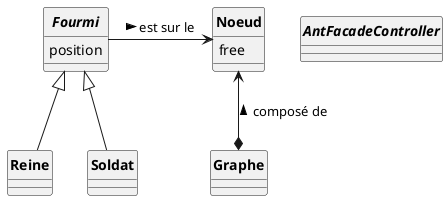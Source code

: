 @startuml
'https://plantuml.com/sequence-diagram
skinparam style strictuml
skinparam classAttributeIconSize 0
skinparam circledCharacterRadius 0
skinparam circledCharacterFontSize 0
skinparam classFontStyle Bold
'autonumber

interface AntFacadeController{

}

class Graphe {

}
class Noeud{
free
}

abstract Fourmi {
position
}
class Reine extends Fourmi{
}
class Soldat extends Fourmi{
}

Graphe *-u-> Noeud : composé de >
Fourmi  -> Noeud : est sur le >

@enduml